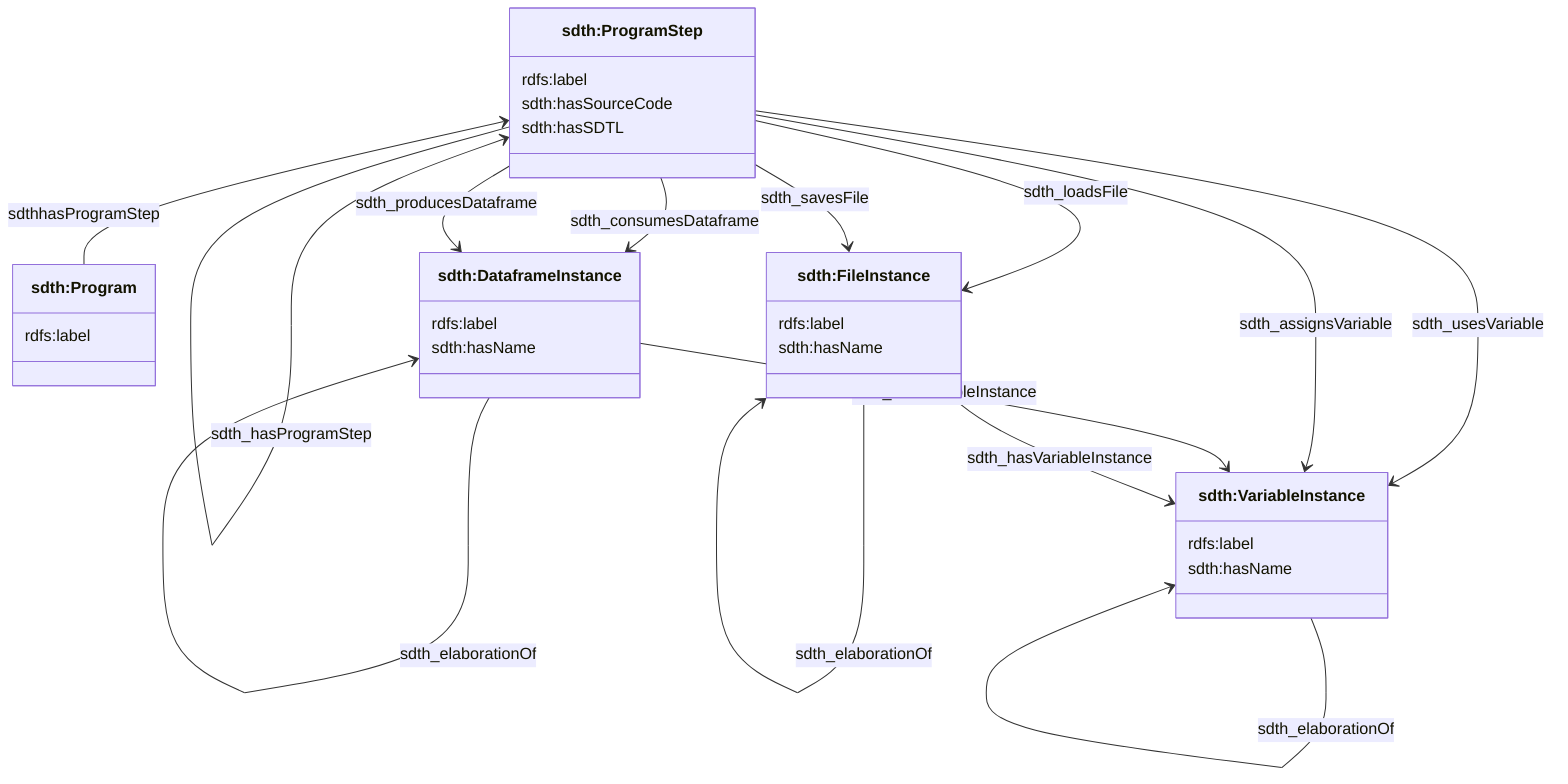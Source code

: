 classDiagram
  
  class Program["sdth:Program"] {
    rdfs:label
  }
  class ProgramStep["sdth:ProgramStep"] {
    rdfs:label
    sdth:hasSourceCode
    sdth:hasSDTL
  }
  class VariableInstance["sdth:VariableInstance"] {
    rdfs:label
    sdth:hasName    
  }
  class DataframeInstance["sdth:DataframeInstance"] {
    rdfs:label
    sdth:hasName
  }

class FileInstance["sdth:FileInstance"] {
    rdfs:label
    sdth:hasName
  }

  
  ProgramStep <-- Program : sdthhasProgramStep
  ProgramStep <-- ProgramStep : sdth_hasProgramStep

  ProgramStep --> VariableInstance : sdth_usesVariable
  ProgramStep --> VariableInstance : sdth_assignsVariable
  ProgramStep --> DataframeInstance : sdth_consumesDataframe
  ProgramStep --> DataframeInstance : sdth_producesDataframe

  ProgramStep --> FileInstance : sdth_loadsFile
  ProgramStep --> FileInstance : sdth_savesFile


  DataframeInstance --> VariableInstance : sdth_hasVariableInstance
  FileInstance --> VariableInstance : sdth_hasVariableInstance


  DataframeInstance --> DataframeInstance : sdth_derivedFrom
  DataframeInstance --> DataframeInstance : sdth_elaborationOf

  FileInstance --> FileInstance : sdth_derivedFrom
  FileInstance --> FileInstance : sdth_elaborationOf
  VariableInstance --> VariableInstance : sdth_derivedFrom
  VariableInstance --> VariableInstance : sdth_elaborationOf